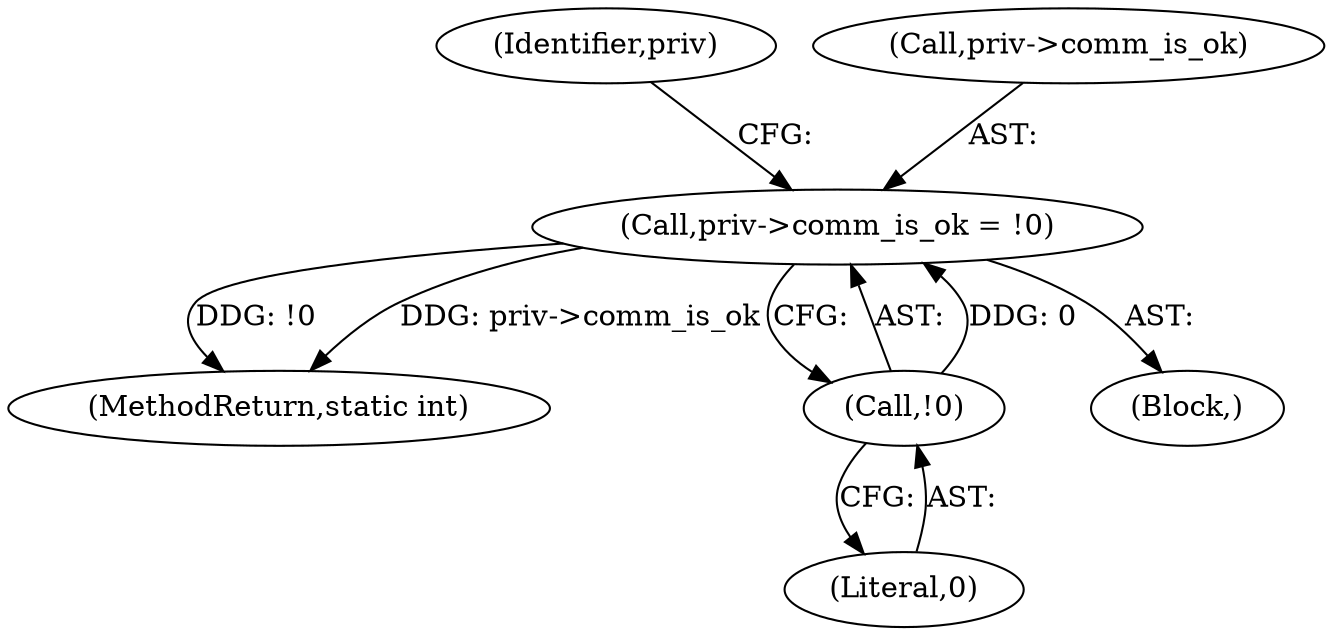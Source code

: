 digraph "0_linux_c55aee1bf0e6b6feec8b2927b43f7a09a6d5f754@pointer" {
"1000144" [label="(Call,priv->comm_is_ok = !0)"];
"1000148" [label="(Call,!0)"];
"1000144" [label="(Call,priv->comm_is_ok = !0)"];
"1000153" [label="(Identifier,priv)"];
"1000149" [label="(Literal,0)"];
"1000284" [label="(MethodReturn,static int)"];
"1000104" [label="(Block,)"];
"1000145" [label="(Call,priv->comm_is_ok)"];
"1000148" [label="(Call,!0)"];
"1000144" -> "1000104"  [label="AST: "];
"1000144" -> "1000148"  [label="CFG: "];
"1000145" -> "1000144"  [label="AST: "];
"1000148" -> "1000144"  [label="AST: "];
"1000153" -> "1000144"  [label="CFG: "];
"1000144" -> "1000284"  [label="DDG: !0"];
"1000144" -> "1000284"  [label="DDG: priv->comm_is_ok"];
"1000148" -> "1000144"  [label="DDG: 0"];
"1000148" -> "1000149"  [label="CFG: "];
"1000149" -> "1000148"  [label="AST: "];
}
